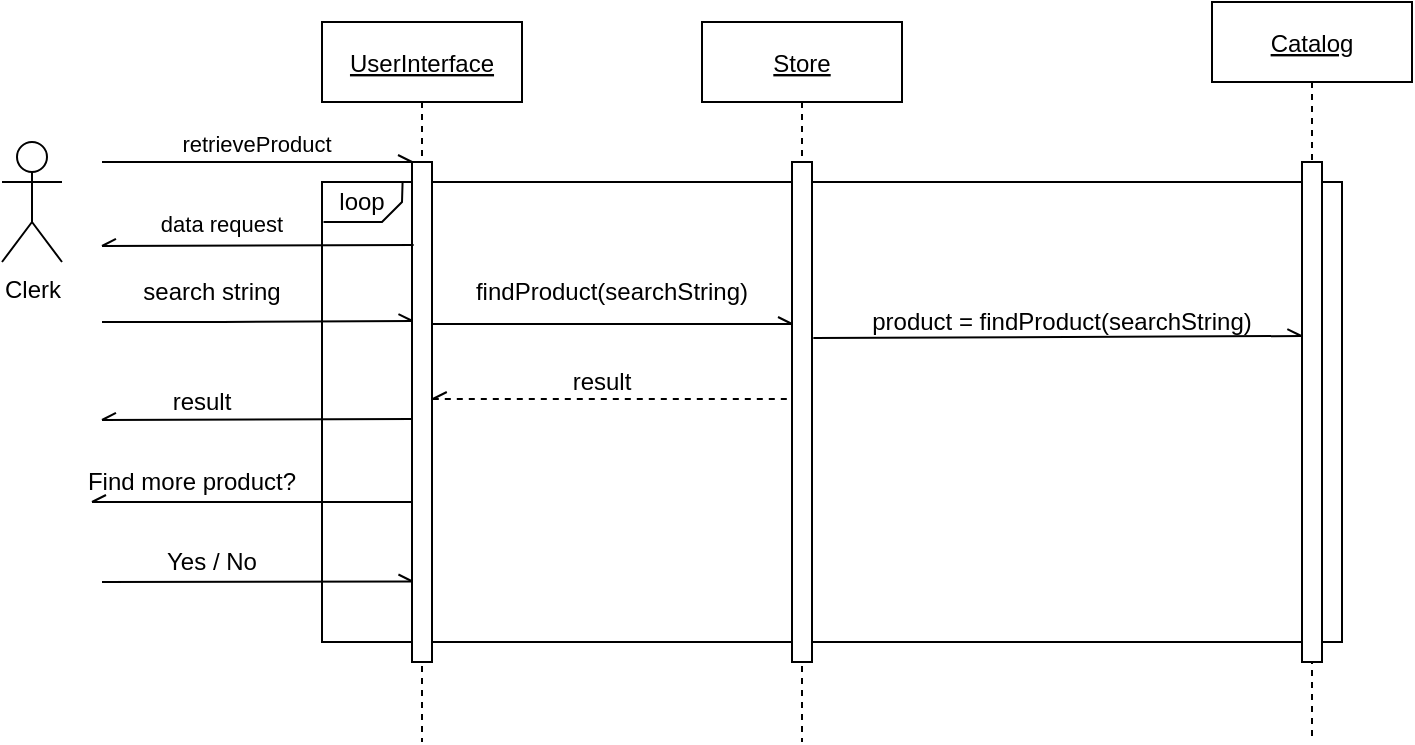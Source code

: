 <mxfile version="14.4.9" type="google"><diagram id="kgpKYQtTHZ0yAKxKKP6v" name="Page-1"><mxGraphModel dx="1004" dy="592" grid="1" gridSize="10" guides="1" tooltips="1" connect="1" arrows="1" fold="1" page="1" pageScale="1" pageWidth="850" pageHeight="1100" math="0" shadow="0"><root><mxCell id="0"/><mxCell id="1" parent="0"/><mxCell id="bwaNbtIXlxzNOwbJGrQS-39" value="" style="rounded=0;whiteSpace=wrap;html=1;fillColor=none;" parent="1" vertex="1"><mxGeometry x="210" y="160" width="510" height="230" as="geometry"/></mxCell><mxCell id="3nuBFxr9cyL0pnOWT2aG-1" value="UserInterface" style="shape=umlLifeline;perimeter=lifelinePerimeter;container=1;collapsible=0;recursiveResize=0;rounded=0;shadow=0;strokeWidth=1;fontStyle=4" parent="1" vertex="1"><mxGeometry x="210" y="80" width="100" height="360" as="geometry"/></mxCell><mxCell id="3nuBFxr9cyL0pnOWT2aG-2" value="" style="points=[];perimeter=orthogonalPerimeter;rounded=0;shadow=0;strokeWidth=1;" parent="3nuBFxr9cyL0pnOWT2aG-1" vertex="1"><mxGeometry x="45" y="70" width="10" height="250" as="geometry"/></mxCell><mxCell id="3nuBFxr9cyL0pnOWT2aG-5" value="Catalog" style="shape=umlLifeline;perimeter=lifelinePerimeter;container=1;collapsible=0;recursiveResize=0;rounded=0;shadow=0;strokeWidth=1;fontStyle=4" parent="1" vertex="1"><mxGeometry x="655" y="70" width="100" height="370" as="geometry"/></mxCell><mxCell id="3nuBFxr9cyL0pnOWT2aG-8" value="data request" style="verticalAlign=bottom;endArrow=none;shadow=0;strokeWidth=1;endFill=0;entryX=0.081;entryY=0.166;entryDx=0;entryDy=0;entryPerimeter=0;startArrow=openAsync;startFill=0;" parent="1" target="3nuBFxr9cyL0pnOWT2aG-2" edge="1"><mxGeometry x="-0.23" y="2" relative="1" as="geometry"><mxPoint x="100" y="192" as="sourcePoint"/><mxPoint x="100" y="180" as="targetPoint"/><Array as="points"/><mxPoint as="offset"/></mxGeometry></mxCell><mxCell id="bwaNbtIXlxzNOwbJGrQS-1" value="&lt;div&gt;Clerk&lt;/div&gt;" style="shape=umlActor;verticalLabelPosition=bottom;verticalAlign=top;html=1;outlineConnect=0;" parent="1" vertex="1"><mxGeometry x="50" y="140" width="30" height="60" as="geometry"/></mxCell><mxCell id="3nuBFxr9cyL0pnOWT2aG-6" value="" style="points=[];perimeter=orthogonalPerimeter;rounded=0;shadow=0;strokeWidth=1;" parent="1" vertex="1"><mxGeometry x="700" y="150" width="10" height="250" as="geometry"/></mxCell><mxCell id="3nuBFxr9cyL0pnOWT2aG-3" value="retrieveProduct" style="verticalAlign=bottom;startArrow=none;endArrow=openAsync;startSize=8;shadow=0;strokeWidth=1;endFill=0;startFill=0;" parent="1" target="3nuBFxr9cyL0pnOWT2aG-2" edge="1"><mxGeometry relative="1" as="geometry"><mxPoint x="100" y="150" as="sourcePoint"/><Array as="points"><mxPoint x="120" y="150"/></Array></mxGeometry></mxCell><mxCell id="bwaNbtIXlxzNOwbJGrQS-6" value="" style="endArrow=openAsync;html=1;endFill=0;entryX=0.022;entryY=0.318;entryDx=0;entryDy=0;entryPerimeter=0;" parent="1" target="3nuBFxr9cyL0pnOWT2aG-2" edge="1"><mxGeometry width="50" height="50" relative="1" as="geometry"><mxPoint x="100" y="230" as="sourcePoint"/><mxPoint x="210" y="230" as="targetPoint"/><Array as="points"><mxPoint x="150" y="230"/></Array></mxGeometry></mxCell><mxCell id="bwaNbtIXlxzNOwbJGrQS-8" value="&lt;div&gt;search string&lt;/div&gt;" style="text;html=1;strokeColor=none;fillColor=none;align=center;verticalAlign=middle;whiteSpace=wrap;rounded=0;" parent="1" vertex="1"><mxGeometry x="100" y="200" width="110" height="30" as="geometry"/></mxCell><mxCell id="bwaNbtIXlxzNOwbJGrQS-10" value="Store" style="shape=umlLifeline;perimeter=lifelinePerimeter;container=1;collapsible=0;recursiveResize=0;rounded=0;shadow=0;strokeWidth=1;fontStyle=4" parent="1" vertex="1"><mxGeometry x="400" y="80" width="100" height="360" as="geometry"/></mxCell><mxCell id="bwaNbtIXlxzNOwbJGrQS-11" value="" style="points=[];perimeter=orthogonalPerimeter;rounded=0;shadow=0;strokeWidth=1;" parent="bwaNbtIXlxzNOwbJGrQS-10" vertex="1"><mxGeometry x="45" y="70" width="10" height="250" as="geometry"/></mxCell><mxCell id="bwaNbtIXlxzNOwbJGrQS-12" value="" style="endArrow=openAsync;html=1;endFill=0;exitX=0.993;exitY=0.324;exitDx=0;exitDy=0;exitPerimeter=0;" parent="1" source="3nuBFxr9cyL0pnOWT2aG-2" target="bwaNbtIXlxzNOwbJGrQS-11" edge="1"><mxGeometry width="50" height="50" relative="1" as="geometry"><mxPoint x="300" y="255" as="sourcePoint"/><mxPoint x="350" y="205" as="targetPoint"/></mxGeometry></mxCell><mxCell id="bwaNbtIXlxzNOwbJGrQS-13" value="&lt;div&gt;findProduct(searchString)&lt;/div&gt;" style="text;html=1;strokeColor=none;fillColor=none;align=center;verticalAlign=middle;whiteSpace=wrap;rounded=0;" parent="1" vertex="1"><mxGeometry x="280" y="205" width="150" height="20" as="geometry"/></mxCell><mxCell id="bwaNbtIXlxzNOwbJGrQS-24" value="" style="endArrow=none;dashed=1;html=1;exitX=1.081;exitY=0.634;exitDx=0;exitDy=0;exitPerimeter=0;startArrow=openAsync;startFill=0;endFill=0;" parent="1" edge="1"><mxGeometry width="50" height="50" relative="1" as="geometry"><mxPoint x="265.4" y="268.5" as="sourcePoint"/><mxPoint x="444.59" y="268.5" as="targetPoint"/></mxGeometry></mxCell><mxCell id="bwaNbtIXlxzNOwbJGrQS-25" value="&lt;div&gt;result&lt;/div&gt;" style="text;html=1;strokeColor=none;fillColor=none;align=center;verticalAlign=middle;whiteSpace=wrap;rounded=0;" parent="1" vertex="1"><mxGeometry x="329.59" y="250" width="40" height="20" as="geometry"/></mxCell><mxCell id="bwaNbtIXlxzNOwbJGrQS-27" value="" style="endArrow=none;html=1;endFill=0;startArrow=openAsync;startFill=0;entryX=-0.011;entryY=0.514;entryDx=0;entryDy=0;entryPerimeter=0;" parent="1" target="3nuBFxr9cyL0pnOWT2aG-2" edge="1"><mxGeometry width="50" height="50" relative="1" as="geometry"><mxPoint x="100" y="279" as="sourcePoint"/><mxPoint x="256.76" y="279" as="targetPoint"/></mxGeometry></mxCell><mxCell id="bwaNbtIXlxzNOwbJGrQS-28" value="result" style="text;html=1;strokeColor=none;fillColor=none;align=center;verticalAlign=middle;whiteSpace=wrap;rounded=0;" parent="1" vertex="1"><mxGeometry x="130" y="260" width="40" height="20" as="geometry"/></mxCell><mxCell id="bwaNbtIXlxzNOwbJGrQS-30" value="" style="endArrow=none;html=1;endFill=0;startArrow=openAsync;startFill=0;entryX=0.009;entryY=0.68;entryDx=0;entryDy=0;entryPerimeter=0;" parent="1" target="3nuBFxr9cyL0pnOWT2aG-2" edge="1"><mxGeometry width="50" height="50" relative="1" as="geometry"><mxPoint x="95" y="320" as="sourcePoint"/><mxPoint x="250" y="320" as="targetPoint"/></mxGeometry></mxCell><mxCell id="bwaNbtIXlxzNOwbJGrQS-32" value="&lt;div&gt;Find more product?&lt;/div&gt;" style="text;html=1;strokeColor=none;fillColor=none;align=center;verticalAlign=middle;whiteSpace=wrap;rounded=0;" parent="1" vertex="1"><mxGeometry x="70" y="300" width="150" height="20" as="geometry"/></mxCell><mxCell id="bwaNbtIXlxzNOwbJGrQS-36" value="" style="endArrow=openAsync;html=1;entryX=0.022;entryY=0.919;entryDx=0;entryDy=0;entryPerimeter=0;endFill=0;" parent="1" edge="1"><mxGeometry width="50" height="50" relative="1" as="geometry"><mxPoint x="100" y="360" as="sourcePoint"/><mxPoint x="255.22" y="359.75" as="targetPoint"/></mxGeometry></mxCell><mxCell id="bwaNbtIXlxzNOwbJGrQS-37" value="Yes / No" style="text;html=1;strokeColor=none;fillColor=none;align=center;verticalAlign=middle;whiteSpace=wrap;rounded=0;" parent="1" vertex="1"><mxGeometry x="120" y="340" width="70" height="20" as="geometry"/></mxCell><mxCell id="bwaNbtIXlxzNOwbJGrQS-41" value="" style="endArrow=none;html=1;exitX=0.019;exitY=1.001;exitDx=0;exitDy=0;exitPerimeter=0;entryX=0.079;entryY=0;entryDx=0;entryDy=0;entryPerimeter=0;rounded=0;" parent="1" source="bwaNbtIXlxzNOwbJGrQS-42" target="bwaNbtIXlxzNOwbJGrQS-39" edge="1"><mxGeometry width="50" height="50" relative="1" as="geometry"><mxPoint x="270" y="240" as="sourcePoint"/><mxPoint x="320" y="190" as="targetPoint"/><Array as="points"><mxPoint x="240" y="180"/><mxPoint x="250" y="170"/></Array></mxGeometry></mxCell><mxCell id="bwaNbtIXlxzNOwbJGrQS-42" value="loop" style="text;html=1;strokeColor=none;fillColor=none;align=center;verticalAlign=middle;whiteSpace=wrap;rounded=0;" parent="1" vertex="1"><mxGeometry x="210" y="160" width="40" height="20" as="geometry"/></mxCell><mxCell id="grATLKrFnZ6xkhyMgqUr-3" value="" style="endArrow=openAsync;html=1;endFill=0;exitX=1.067;exitY=0.352;exitDx=0;exitDy=0;exitPerimeter=0;entryX=-0.033;entryY=0.348;entryDx=0;entryDy=0;entryPerimeter=0;" parent="1" source="bwaNbtIXlxzNOwbJGrQS-11" target="3nuBFxr9cyL0pnOWT2aG-6" edge="1"><mxGeometry width="50" height="50" relative="1" as="geometry"><mxPoint x="484.96" y="225" as="sourcePoint"/><mxPoint x="665.03" y="224" as="targetPoint"/></mxGeometry></mxCell><mxCell id="grATLKrFnZ6xkhyMgqUr-4" value="&lt;div&gt;product = findProduct(searchString)&lt;/div&gt;" style="text;html=1;strokeColor=none;fillColor=none;align=center;verticalAlign=middle;whiteSpace=wrap;rounded=0;" parent="1" vertex="1"><mxGeometry x="470" y="220" width="220" height="20" as="geometry"/></mxCell></root></mxGraphModel></diagram></mxfile>